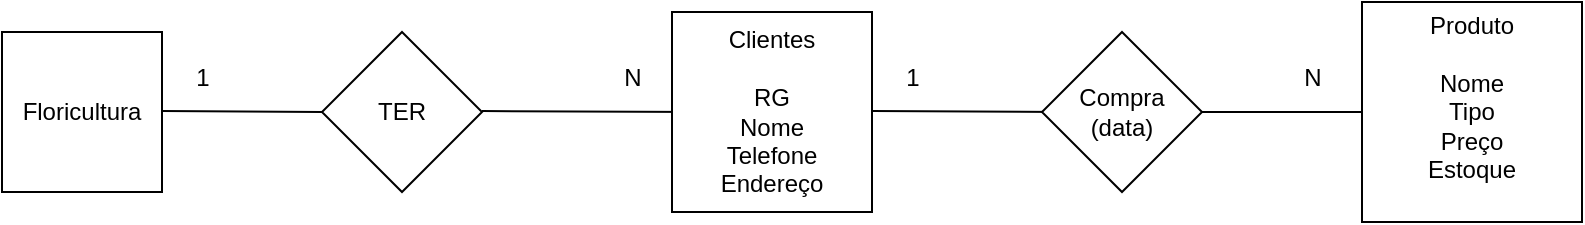 <mxfile version="21.6.9" type="github">
  <diagram id="R2lEEEUBdFMjLlhIrx00" name="Page-1">
    <mxGraphModel dx="1434" dy="723" grid="1" gridSize="10" guides="1" tooltips="1" connect="1" arrows="1" fold="1" page="1" pageScale="1" pageWidth="850" pageHeight="1100" math="0" shadow="0" extFonts="Permanent Marker^https://fonts.googleapis.com/css?family=Permanent+Marker">
      <root>
        <mxCell id="0" />
        <mxCell id="1" parent="0" />
        <mxCell id="blzqgc2k43ektLo8JkWk-1" value="Floricultura" style="whiteSpace=wrap;html=1;aspect=fixed;" vertex="1" parent="1">
          <mxGeometry x="40" y="90" width="80" height="80" as="geometry" />
        </mxCell>
        <mxCell id="blzqgc2k43ektLo8JkWk-2" value="" style="endArrow=none;html=1;rounded=0;" edge="1" parent="1">
          <mxGeometry relative="1" as="geometry">
            <mxPoint x="120" y="129.5" as="sourcePoint" />
            <mxPoint x="200" y="130" as="targetPoint" />
          </mxGeometry>
        </mxCell>
        <mxCell id="blzqgc2k43ektLo8JkWk-3" value="TER" style="rhombus;whiteSpace=wrap;html=1;" vertex="1" parent="1">
          <mxGeometry x="200" y="90" width="80" height="80" as="geometry" />
        </mxCell>
        <mxCell id="blzqgc2k43ektLo8JkWk-4" value="" style="endArrow=none;html=1;rounded=0;" edge="1" parent="1">
          <mxGeometry relative="1" as="geometry">
            <mxPoint x="280" y="129.5" as="sourcePoint" />
            <mxPoint x="390" y="130" as="targetPoint" />
          </mxGeometry>
        </mxCell>
        <mxCell id="blzqgc2k43ektLo8JkWk-5" value="&lt;div&gt;Clientes&lt;/div&gt;&lt;div&gt;&lt;br&gt;&lt;/div&gt;&lt;div&gt;RG&lt;/div&gt;&lt;div&gt;Nome&lt;/div&gt;&lt;div&gt;Telefone&lt;/div&gt;&lt;div&gt;Endereço&lt;br&gt;&lt;/div&gt;" style="whiteSpace=wrap;html=1;aspect=fixed;" vertex="1" parent="1">
          <mxGeometry x="375" y="80" width="100" height="100" as="geometry" />
        </mxCell>
        <mxCell id="blzqgc2k43ektLo8JkWk-6" value="" style="endArrow=none;html=1;rounded=0;" edge="1" parent="1">
          <mxGeometry relative="1" as="geometry">
            <mxPoint x="475" y="129.5" as="sourcePoint" />
            <mxPoint x="570" y="130" as="targetPoint" />
          </mxGeometry>
        </mxCell>
        <mxCell id="blzqgc2k43ektLo8JkWk-7" value="&lt;div&gt;Compra&lt;/div&gt;&lt;div&gt;(data)&lt;br&gt;&lt;/div&gt;" style="rhombus;whiteSpace=wrap;html=1;" vertex="1" parent="1">
          <mxGeometry x="560" y="90" width="80" height="80" as="geometry" />
        </mxCell>
        <mxCell id="blzqgc2k43ektLo8JkWk-8" value="" style="endArrow=none;html=1;rounded=0;exitX=1;exitY=0.5;exitDx=0;exitDy=0;" edge="1" parent="1" source="blzqgc2k43ektLo8JkWk-7">
          <mxGeometry relative="1" as="geometry">
            <mxPoint x="650" y="129.5" as="sourcePoint" />
            <mxPoint x="750" y="130" as="targetPoint" />
          </mxGeometry>
        </mxCell>
        <mxCell id="blzqgc2k43ektLo8JkWk-9" value="&lt;div&gt;Produto&lt;/div&gt;&lt;div&gt;&lt;br&gt;&lt;/div&gt;&lt;div&gt;Nome&lt;/div&gt;&lt;div&gt;Tipo&lt;/div&gt;&lt;div&gt;Preço&lt;/div&gt;&lt;div&gt;Estoque&lt;br&gt;&lt;/div&gt;&lt;div&gt;&lt;br&gt;&lt;/div&gt;" style="whiteSpace=wrap;html=1;aspect=fixed;" vertex="1" parent="1">
          <mxGeometry x="720" y="75" width="110" height="110" as="geometry" />
        </mxCell>
        <mxCell id="blzqgc2k43ektLo8JkWk-10" value="1" style="text;html=1;align=center;verticalAlign=middle;resizable=0;points=[];autosize=1;strokeColor=none;fillColor=none;" vertex="1" parent="1">
          <mxGeometry x="125" y="98" width="30" height="30" as="geometry" />
        </mxCell>
        <mxCell id="blzqgc2k43ektLo8JkWk-11" value="N" style="text;html=1;align=center;verticalAlign=middle;resizable=0;points=[];autosize=1;strokeColor=none;fillColor=none;" vertex="1" parent="1">
          <mxGeometry x="340" y="98" width="30" height="30" as="geometry" />
        </mxCell>
        <mxCell id="blzqgc2k43ektLo8JkWk-12" value="1" style="text;html=1;align=center;verticalAlign=middle;resizable=0;points=[];autosize=1;strokeColor=none;fillColor=none;" vertex="1" parent="1">
          <mxGeometry x="480" y="98" width="30" height="30" as="geometry" />
        </mxCell>
        <mxCell id="blzqgc2k43ektLo8JkWk-13" value="N" style="text;html=1;align=center;verticalAlign=middle;resizable=0;points=[];autosize=1;strokeColor=none;fillColor=none;" vertex="1" parent="1">
          <mxGeometry x="680" y="98" width="30" height="30" as="geometry" />
        </mxCell>
      </root>
    </mxGraphModel>
  </diagram>
</mxfile>
